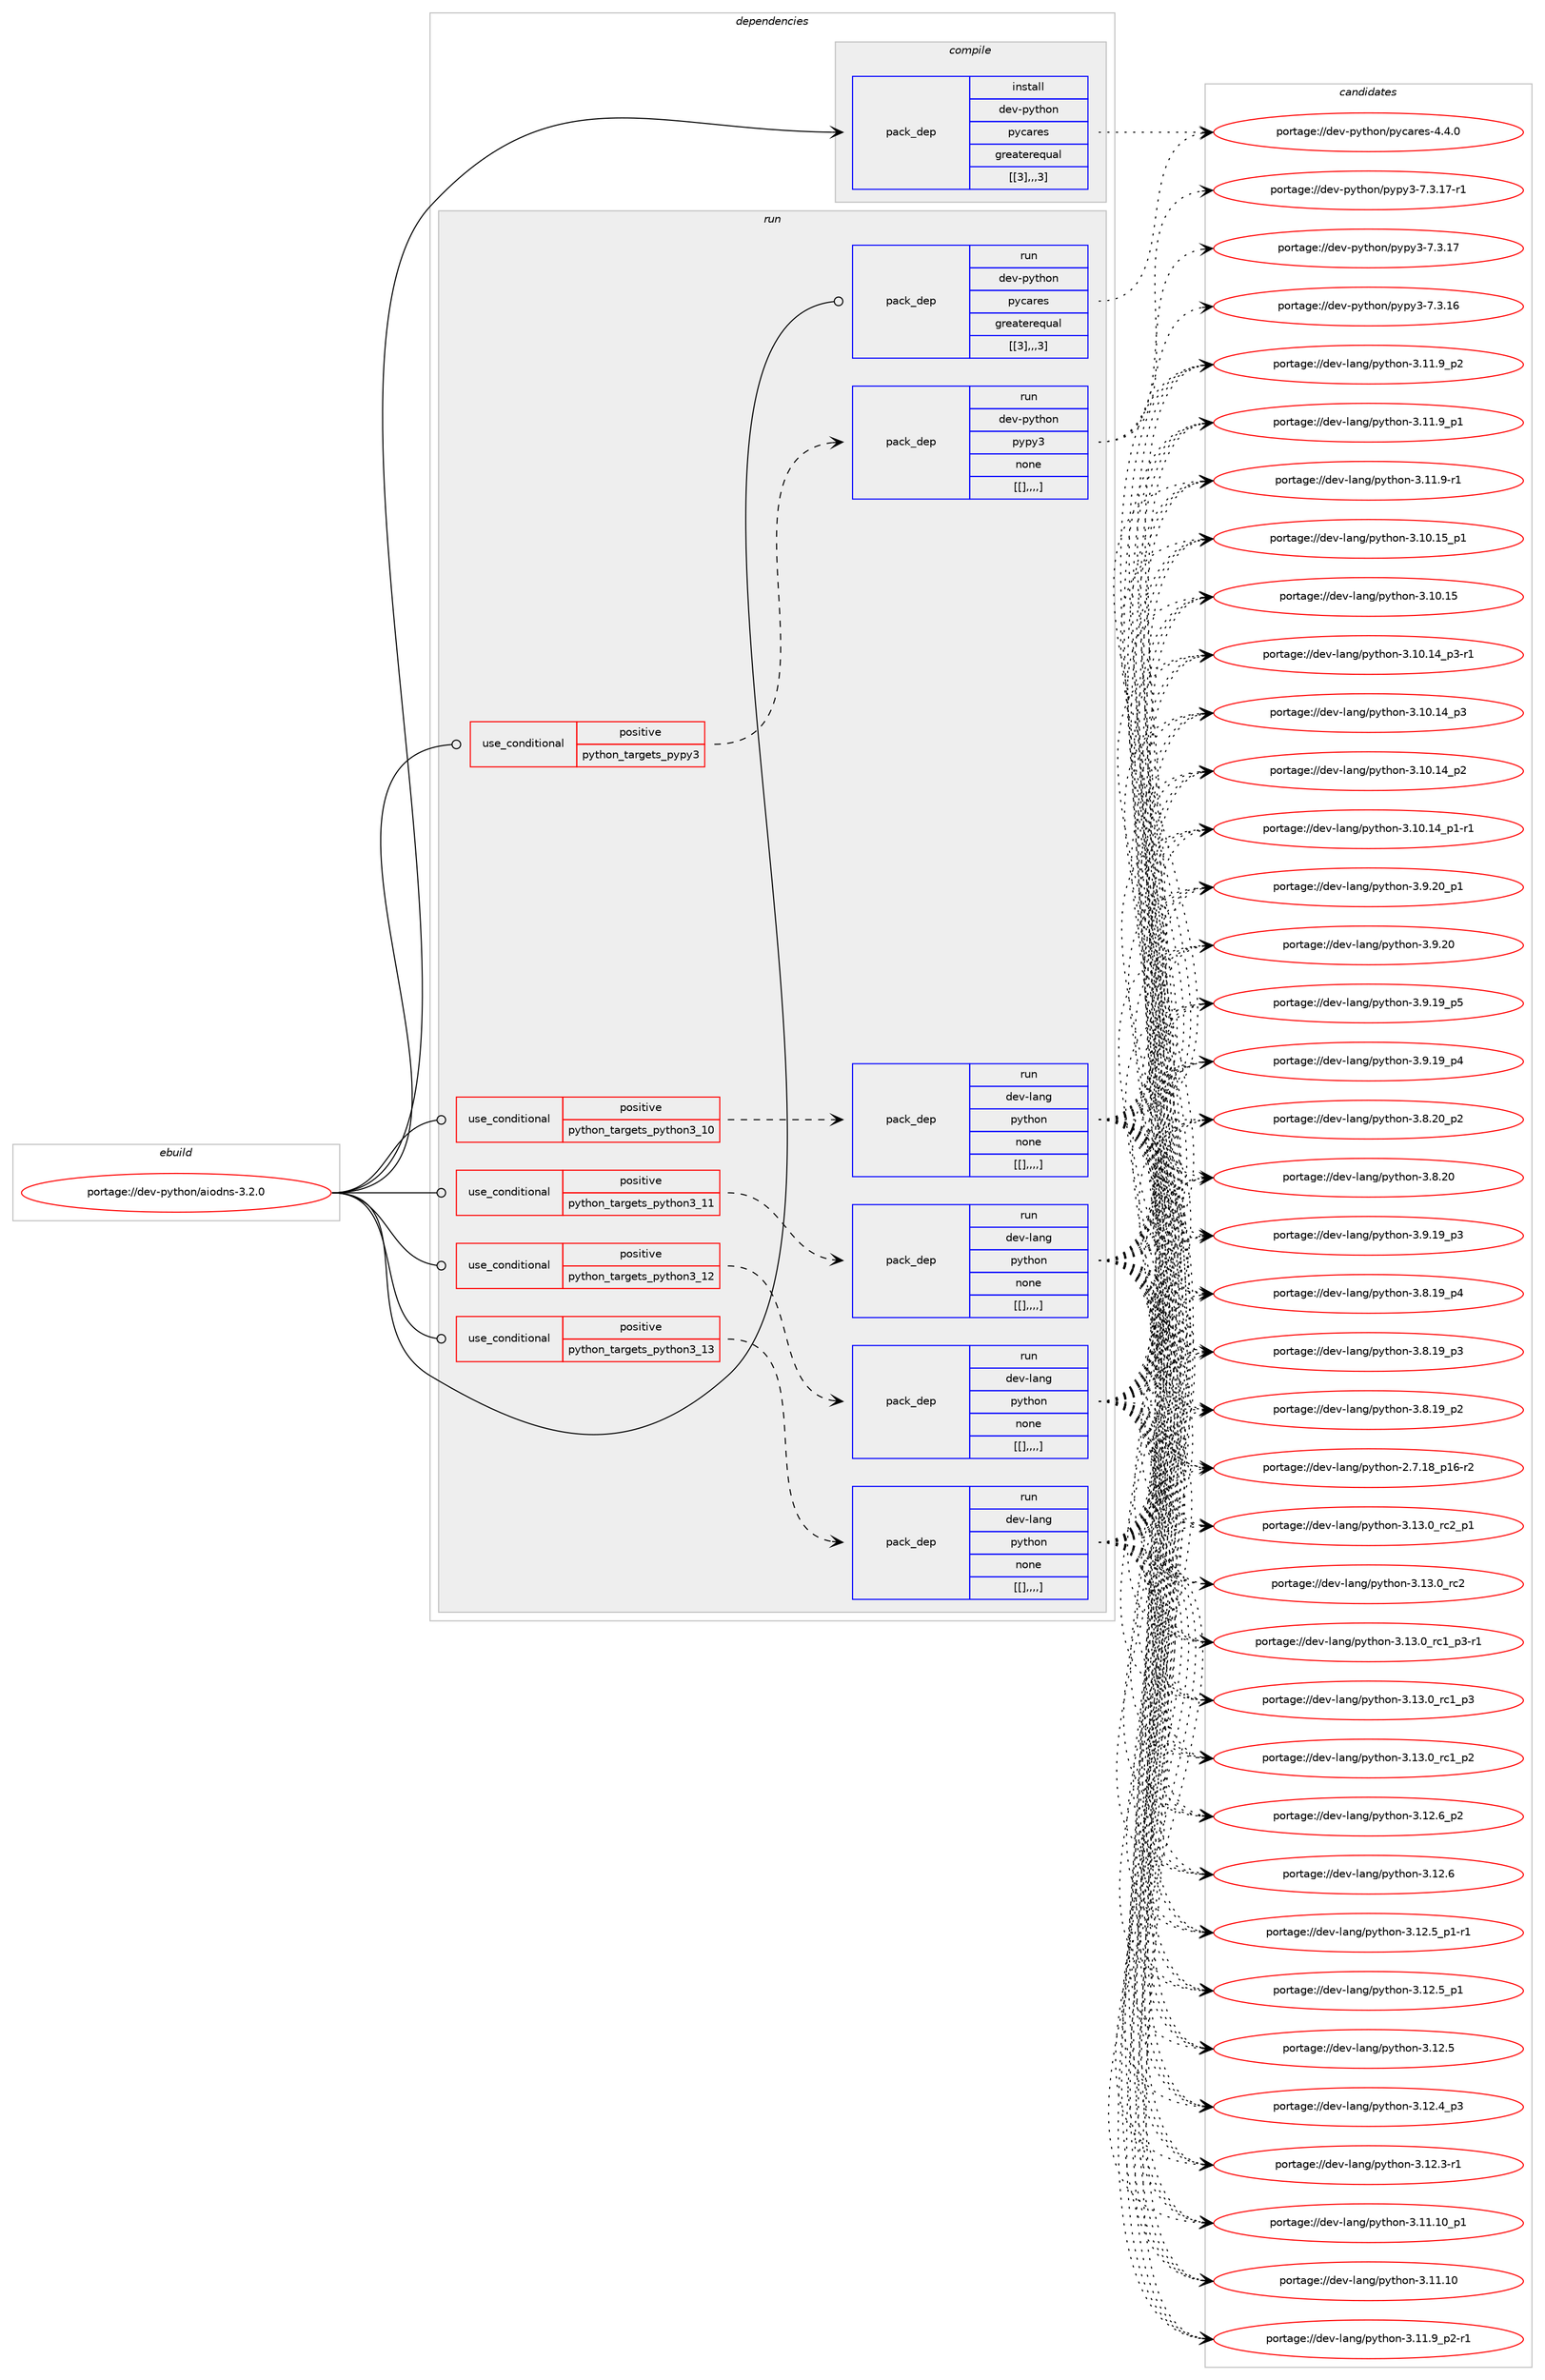 digraph prolog {

# *************
# Graph options
# *************

newrank=true;
concentrate=true;
compound=true;
graph [rankdir=LR,fontname=Helvetica,fontsize=10,ranksep=1.5];#, ranksep=2.5, nodesep=0.2];
edge  [arrowhead=vee];
node  [fontname=Helvetica,fontsize=10];

# **********
# The ebuild
# **********

subgraph cluster_leftcol {
color=gray;
label=<<i>ebuild</i>>;
id [label="portage://dev-python/aiodns-3.2.0", color=red, width=4, href="../dev-python/aiodns-3.2.0.svg"];
}

# ****************
# The dependencies
# ****************

subgraph cluster_midcol {
color=gray;
label=<<i>dependencies</i>>;
subgraph cluster_compile {
fillcolor="#eeeeee";
style=filled;
label=<<i>compile</i>>;
subgraph pack109999 {
dependency142972 [label=<<TABLE BORDER="0" CELLBORDER="1" CELLSPACING="0" CELLPADDING="4" WIDTH="220"><TR><TD ROWSPAN="6" CELLPADDING="30">pack_dep</TD></TR><TR><TD WIDTH="110">install</TD></TR><TR><TD>dev-python</TD></TR><TR><TD>pycares</TD></TR><TR><TD>greaterequal</TD></TR><TR><TD>[[3],,,3]</TD></TR></TABLE>>, shape=none, color=blue];
}
id:e -> dependency142972:w [weight=20,style="solid",arrowhead="vee"];
}
subgraph cluster_compileandrun {
fillcolor="#eeeeee";
style=filled;
label=<<i>compile and run</i>>;
}
subgraph cluster_run {
fillcolor="#eeeeee";
style=filled;
label=<<i>run</i>>;
subgraph cond31764 {
dependency142973 [label=<<TABLE BORDER="0" CELLBORDER="1" CELLSPACING="0" CELLPADDING="4"><TR><TD ROWSPAN="3" CELLPADDING="10">use_conditional</TD></TR><TR><TD>positive</TD></TR><TR><TD>python_targets_pypy3</TD></TR></TABLE>>, shape=none, color=red];
subgraph pack110000 {
dependency142974 [label=<<TABLE BORDER="0" CELLBORDER="1" CELLSPACING="0" CELLPADDING="4" WIDTH="220"><TR><TD ROWSPAN="6" CELLPADDING="30">pack_dep</TD></TR><TR><TD WIDTH="110">run</TD></TR><TR><TD>dev-python</TD></TR><TR><TD>pypy3</TD></TR><TR><TD>none</TD></TR><TR><TD>[[],,,,]</TD></TR></TABLE>>, shape=none, color=blue];
}
dependency142973:e -> dependency142974:w [weight=20,style="dashed",arrowhead="vee"];
}
id:e -> dependency142973:w [weight=20,style="solid",arrowhead="odot"];
subgraph cond31765 {
dependency142975 [label=<<TABLE BORDER="0" CELLBORDER="1" CELLSPACING="0" CELLPADDING="4"><TR><TD ROWSPAN="3" CELLPADDING="10">use_conditional</TD></TR><TR><TD>positive</TD></TR><TR><TD>python_targets_python3_10</TD></TR></TABLE>>, shape=none, color=red];
subgraph pack110001 {
dependency142976 [label=<<TABLE BORDER="0" CELLBORDER="1" CELLSPACING="0" CELLPADDING="4" WIDTH="220"><TR><TD ROWSPAN="6" CELLPADDING="30">pack_dep</TD></TR><TR><TD WIDTH="110">run</TD></TR><TR><TD>dev-lang</TD></TR><TR><TD>python</TD></TR><TR><TD>none</TD></TR><TR><TD>[[],,,,]</TD></TR></TABLE>>, shape=none, color=blue];
}
dependency142975:e -> dependency142976:w [weight=20,style="dashed",arrowhead="vee"];
}
id:e -> dependency142975:w [weight=20,style="solid",arrowhead="odot"];
subgraph cond31766 {
dependency142977 [label=<<TABLE BORDER="0" CELLBORDER="1" CELLSPACING="0" CELLPADDING="4"><TR><TD ROWSPAN="3" CELLPADDING="10">use_conditional</TD></TR><TR><TD>positive</TD></TR><TR><TD>python_targets_python3_11</TD></TR></TABLE>>, shape=none, color=red];
subgraph pack110002 {
dependency142978 [label=<<TABLE BORDER="0" CELLBORDER="1" CELLSPACING="0" CELLPADDING="4" WIDTH="220"><TR><TD ROWSPAN="6" CELLPADDING="30">pack_dep</TD></TR><TR><TD WIDTH="110">run</TD></TR><TR><TD>dev-lang</TD></TR><TR><TD>python</TD></TR><TR><TD>none</TD></TR><TR><TD>[[],,,,]</TD></TR></TABLE>>, shape=none, color=blue];
}
dependency142977:e -> dependency142978:w [weight=20,style="dashed",arrowhead="vee"];
}
id:e -> dependency142977:w [weight=20,style="solid",arrowhead="odot"];
subgraph cond31767 {
dependency142979 [label=<<TABLE BORDER="0" CELLBORDER="1" CELLSPACING="0" CELLPADDING="4"><TR><TD ROWSPAN="3" CELLPADDING="10">use_conditional</TD></TR><TR><TD>positive</TD></TR><TR><TD>python_targets_python3_12</TD></TR></TABLE>>, shape=none, color=red];
subgraph pack110003 {
dependency142980 [label=<<TABLE BORDER="0" CELLBORDER="1" CELLSPACING="0" CELLPADDING="4" WIDTH="220"><TR><TD ROWSPAN="6" CELLPADDING="30">pack_dep</TD></TR><TR><TD WIDTH="110">run</TD></TR><TR><TD>dev-lang</TD></TR><TR><TD>python</TD></TR><TR><TD>none</TD></TR><TR><TD>[[],,,,]</TD></TR></TABLE>>, shape=none, color=blue];
}
dependency142979:e -> dependency142980:w [weight=20,style="dashed",arrowhead="vee"];
}
id:e -> dependency142979:w [weight=20,style="solid",arrowhead="odot"];
subgraph cond31768 {
dependency142981 [label=<<TABLE BORDER="0" CELLBORDER="1" CELLSPACING="0" CELLPADDING="4"><TR><TD ROWSPAN="3" CELLPADDING="10">use_conditional</TD></TR><TR><TD>positive</TD></TR><TR><TD>python_targets_python3_13</TD></TR></TABLE>>, shape=none, color=red];
subgraph pack110004 {
dependency142982 [label=<<TABLE BORDER="0" CELLBORDER="1" CELLSPACING="0" CELLPADDING="4" WIDTH="220"><TR><TD ROWSPAN="6" CELLPADDING="30">pack_dep</TD></TR><TR><TD WIDTH="110">run</TD></TR><TR><TD>dev-lang</TD></TR><TR><TD>python</TD></TR><TR><TD>none</TD></TR><TR><TD>[[],,,,]</TD></TR></TABLE>>, shape=none, color=blue];
}
dependency142981:e -> dependency142982:w [weight=20,style="dashed",arrowhead="vee"];
}
id:e -> dependency142981:w [weight=20,style="solid",arrowhead="odot"];
subgraph pack110005 {
dependency142983 [label=<<TABLE BORDER="0" CELLBORDER="1" CELLSPACING="0" CELLPADDING="4" WIDTH="220"><TR><TD ROWSPAN="6" CELLPADDING="30">pack_dep</TD></TR><TR><TD WIDTH="110">run</TD></TR><TR><TD>dev-python</TD></TR><TR><TD>pycares</TD></TR><TR><TD>greaterequal</TD></TR><TR><TD>[[3],,,3]</TD></TR></TABLE>>, shape=none, color=blue];
}
id:e -> dependency142983:w [weight=20,style="solid",arrowhead="odot"];
}
}

# **************
# The candidates
# **************

subgraph cluster_choices {
rank=same;
color=gray;
label=<<i>candidates</i>>;

subgraph choice109999 {
color=black;
nodesep=1;
choice10010111845112121116104111110471121219997114101115455246524648 [label="portage://dev-python/pycares-4.4.0", color=red, width=4,href="../dev-python/pycares-4.4.0.svg"];
dependency142972:e -> choice10010111845112121116104111110471121219997114101115455246524648:w [style=dotted,weight="100"];
}
subgraph choice110000 {
color=black;
nodesep=1;
choice100101118451121211161041111104711212111212151455546514649554511449 [label="portage://dev-python/pypy3-7.3.17-r1", color=red, width=4,href="../dev-python/pypy3-7.3.17-r1.svg"];
choice10010111845112121116104111110471121211121215145554651464955 [label="portage://dev-python/pypy3-7.3.17", color=red, width=4,href="../dev-python/pypy3-7.3.17.svg"];
choice10010111845112121116104111110471121211121215145554651464954 [label="portage://dev-python/pypy3-7.3.16", color=red, width=4,href="../dev-python/pypy3-7.3.16.svg"];
dependency142974:e -> choice100101118451121211161041111104711212111212151455546514649554511449:w [style=dotted,weight="100"];
dependency142974:e -> choice10010111845112121116104111110471121211121215145554651464955:w [style=dotted,weight="100"];
dependency142974:e -> choice10010111845112121116104111110471121211121215145554651464954:w [style=dotted,weight="100"];
}
subgraph choice110001 {
color=black;
nodesep=1;
choice100101118451089711010347112121116104111110455146495146489511499509511249 [label="portage://dev-lang/python-3.13.0_rc2_p1", color=red, width=4,href="../dev-lang/python-3.13.0_rc2_p1.svg"];
choice10010111845108971101034711212111610411111045514649514648951149950 [label="portage://dev-lang/python-3.13.0_rc2", color=red, width=4,href="../dev-lang/python-3.13.0_rc2.svg"];
choice1001011184510897110103471121211161041111104551464951464895114994995112514511449 [label="portage://dev-lang/python-3.13.0_rc1_p3-r1", color=red, width=4,href="../dev-lang/python-3.13.0_rc1_p3-r1.svg"];
choice100101118451089711010347112121116104111110455146495146489511499499511251 [label="portage://dev-lang/python-3.13.0_rc1_p3", color=red, width=4,href="../dev-lang/python-3.13.0_rc1_p3.svg"];
choice100101118451089711010347112121116104111110455146495146489511499499511250 [label="portage://dev-lang/python-3.13.0_rc1_p2", color=red, width=4,href="../dev-lang/python-3.13.0_rc1_p2.svg"];
choice100101118451089711010347112121116104111110455146495046549511250 [label="portage://dev-lang/python-3.12.6_p2", color=red, width=4,href="../dev-lang/python-3.12.6_p2.svg"];
choice10010111845108971101034711212111610411111045514649504654 [label="portage://dev-lang/python-3.12.6", color=red, width=4,href="../dev-lang/python-3.12.6.svg"];
choice1001011184510897110103471121211161041111104551464950465395112494511449 [label="portage://dev-lang/python-3.12.5_p1-r1", color=red, width=4,href="../dev-lang/python-3.12.5_p1-r1.svg"];
choice100101118451089711010347112121116104111110455146495046539511249 [label="portage://dev-lang/python-3.12.5_p1", color=red, width=4,href="../dev-lang/python-3.12.5_p1.svg"];
choice10010111845108971101034711212111610411111045514649504653 [label="portage://dev-lang/python-3.12.5", color=red, width=4,href="../dev-lang/python-3.12.5.svg"];
choice100101118451089711010347112121116104111110455146495046529511251 [label="portage://dev-lang/python-3.12.4_p3", color=red, width=4,href="../dev-lang/python-3.12.4_p3.svg"];
choice100101118451089711010347112121116104111110455146495046514511449 [label="portage://dev-lang/python-3.12.3-r1", color=red, width=4,href="../dev-lang/python-3.12.3-r1.svg"];
choice10010111845108971101034711212111610411111045514649494649489511249 [label="portage://dev-lang/python-3.11.10_p1", color=red, width=4,href="../dev-lang/python-3.11.10_p1.svg"];
choice1001011184510897110103471121211161041111104551464949464948 [label="portage://dev-lang/python-3.11.10", color=red, width=4,href="../dev-lang/python-3.11.10.svg"];
choice1001011184510897110103471121211161041111104551464949465795112504511449 [label="portage://dev-lang/python-3.11.9_p2-r1", color=red, width=4,href="../dev-lang/python-3.11.9_p2-r1.svg"];
choice100101118451089711010347112121116104111110455146494946579511250 [label="portage://dev-lang/python-3.11.9_p2", color=red, width=4,href="../dev-lang/python-3.11.9_p2.svg"];
choice100101118451089711010347112121116104111110455146494946579511249 [label="portage://dev-lang/python-3.11.9_p1", color=red, width=4,href="../dev-lang/python-3.11.9_p1.svg"];
choice100101118451089711010347112121116104111110455146494946574511449 [label="portage://dev-lang/python-3.11.9-r1", color=red, width=4,href="../dev-lang/python-3.11.9-r1.svg"];
choice10010111845108971101034711212111610411111045514649484649539511249 [label="portage://dev-lang/python-3.10.15_p1", color=red, width=4,href="../dev-lang/python-3.10.15_p1.svg"];
choice1001011184510897110103471121211161041111104551464948464953 [label="portage://dev-lang/python-3.10.15", color=red, width=4,href="../dev-lang/python-3.10.15.svg"];
choice100101118451089711010347112121116104111110455146494846495295112514511449 [label="portage://dev-lang/python-3.10.14_p3-r1", color=red, width=4,href="../dev-lang/python-3.10.14_p3-r1.svg"];
choice10010111845108971101034711212111610411111045514649484649529511251 [label="portage://dev-lang/python-3.10.14_p3", color=red, width=4,href="../dev-lang/python-3.10.14_p3.svg"];
choice10010111845108971101034711212111610411111045514649484649529511250 [label="portage://dev-lang/python-3.10.14_p2", color=red, width=4,href="../dev-lang/python-3.10.14_p2.svg"];
choice100101118451089711010347112121116104111110455146494846495295112494511449 [label="portage://dev-lang/python-3.10.14_p1-r1", color=red, width=4,href="../dev-lang/python-3.10.14_p1-r1.svg"];
choice100101118451089711010347112121116104111110455146574650489511249 [label="portage://dev-lang/python-3.9.20_p1", color=red, width=4,href="../dev-lang/python-3.9.20_p1.svg"];
choice10010111845108971101034711212111610411111045514657465048 [label="portage://dev-lang/python-3.9.20", color=red, width=4,href="../dev-lang/python-3.9.20.svg"];
choice100101118451089711010347112121116104111110455146574649579511253 [label="portage://dev-lang/python-3.9.19_p5", color=red, width=4,href="../dev-lang/python-3.9.19_p5.svg"];
choice100101118451089711010347112121116104111110455146574649579511252 [label="portage://dev-lang/python-3.9.19_p4", color=red, width=4,href="../dev-lang/python-3.9.19_p4.svg"];
choice100101118451089711010347112121116104111110455146574649579511251 [label="portage://dev-lang/python-3.9.19_p3", color=red, width=4,href="../dev-lang/python-3.9.19_p3.svg"];
choice100101118451089711010347112121116104111110455146564650489511250 [label="portage://dev-lang/python-3.8.20_p2", color=red, width=4,href="../dev-lang/python-3.8.20_p2.svg"];
choice10010111845108971101034711212111610411111045514656465048 [label="portage://dev-lang/python-3.8.20", color=red, width=4,href="../dev-lang/python-3.8.20.svg"];
choice100101118451089711010347112121116104111110455146564649579511252 [label="portage://dev-lang/python-3.8.19_p4", color=red, width=4,href="../dev-lang/python-3.8.19_p4.svg"];
choice100101118451089711010347112121116104111110455146564649579511251 [label="portage://dev-lang/python-3.8.19_p3", color=red, width=4,href="../dev-lang/python-3.8.19_p3.svg"];
choice100101118451089711010347112121116104111110455146564649579511250 [label="portage://dev-lang/python-3.8.19_p2", color=red, width=4,href="../dev-lang/python-3.8.19_p2.svg"];
choice100101118451089711010347112121116104111110455046554649569511249544511450 [label="portage://dev-lang/python-2.7.18_p16-r2", color=red, width=4,href="../dev-lang/python-2.7.18_p16-r2.svg"];
dependency142976:e -> choice100101118451089711010347112121116104111110455146495146489511499509511249:w [style=dotted,weight="100"];
dependency142976:e -> choice10010111845108971101034711212111610411111045514649514648951149950:w [style=dotted,weight="100"];
dependency142976:e -> choice1001011184510897110103471121211161041111104551464951464895114994995112514511449:w [style=dotted,weight="100"];
dependency142976:e -> choice100101118451089711010347112121116104111110455146495146489511499499511251:w [style=dotted,weight="100"];
dependency142976:e -> choice100101118451089711010347112121116104111110455146495146489511499499511250:w [style=dotted,weight="100"];
dependency142976:e -> choice100101118451089711010347112121116104111110455146495046549511250:w [style=dotted,weight="100"];
dependency142976:e -> choice10010111845108971101034711212111610411111045514649504654:w [style=dotted,weight="100"];
dependency142976:e -> choice1001011184510897110103471121211161041111104551464950465395112494511449:w [style=dotted,weight="100"];
dependency142976:e -> choice100101118451089711010347112121116104111110455146495046539511249:w [style=dotted,weight="100"];
dependency142976:e -> choice10010111845108971101034711212111610411111045514649504653:w [style=dotted,weight="100"];
dependency142976:e -> choice100101118451089711010347112121116104111110455146495046529511251:w [style=dotted,weight="100"];
dependency142976:e -> choice100101118451089711010347112121116104111110455146495046514511449:w [style=dotted,weight="100"];
dependency142976:e -> choice10010111845108971101034711212111610411111045514649494649489511249:w [style=dotted,weight="100"];
dependency142976:e -> choice1001011184510897110103471121211161041111104551464949464948:w [style=dotted,weight="100"];
dependency142976:e -> choice1001011184510897110103471121211161041111104551464949465795112504511449:w [style=dotted,weight="100"];
dependency142976:e -> choice100101118451089711010347112121116104111110455146494946579511250:w [style=dotted,weight="100"];
dependency142976:e -> choice100101118451089711010347112121116104111110455146494946579511249:w [style=dotted,weight="100"];
dependency142976:e -> choice100101118451089711010347112121116104111110455146494946574511449:w [style=dotted,weight="100"];
dependency142976:e -> choice10010111845108971101034711212111610411111045514649484649539511249:w [style=dotted,weight="100"];
dependency142976:e -> choice1001011184510897110103471121211161041111104551464948464953:w [style=dotted,weight="100"];
dependency142976:e -> choice100101118451089711010347112121116104111110455146494846495295112514511449:w [style=dotted,weight="100"];
dependency142976:e -> choice10010111845108971101034711212111610411111045514649484649529511251:w [style=dotted,weight="100"];
dependency142976:e -> choice10010111845108971101034711212111610411111045514649484649529511250:w [style=dotted,weight="100"];
dependency142976:e -> choice100101118451089711010347112121116104111110455146494846495295112494511449:w [style=dotted,weight="100"];
dependency142976:e -> choice100101118451089711010347112121116104111110455146574650489511249:w [style=dotted,weight="100"];
dependency142976:e -> choice10010111845108971101034711212111610411111045514657465048:w [style=dotted,weight="100"];
dependency142976:e -> choice100101118451089711010347112121116104111110455146574649579511253:w [style=dotted,weight="100"];
dependency142976:e -> choice100101118451089711010347112121116104111110455146574649579511252:w [style=dotted,weight="100"];
dependency142976:e -> choice100101118451089711010347112121116104111110455146574649579511251:w [style=dotted,weight="100"];
dependency142976:e -> choice100101118451089711010347112121116104111110455146564650489511250:w [style=dotted,weight="100"];
dependency142976:e -> choice10010111845108971101034711212111610411111045514656465048:w [style=dotted,weight="100"];
dependency142976:e -> choice100101118451089711010347112121116104111110455146564649579511252:w [style=dotted,weight="100"];
dependency142976:e -> choice100101118451089711010347112121116104111110455146564649579511251:w [style=dotted,weight="100"];
dependency142976:e -> choice100101118451089711010347112121116104111110455146564649579511250:w [style=dotted,weight="100"];
dependency142976:e -> choice100101118451089711010347112121116104111110455046554649569511249544511450:w [style=dotted,weight="100"];
}
subgraph choice110002 {
color=black;
nodesep=1;
choice100101118451089711010347112121116104111110455146495146489511499509511249 [label="portage://dev-lang/python-3.13.0_rc2_p1", color=red, width=4,href="../dev-lang/python-3.13.0_rc2_p1.svg"];
choice10010111845108971101034711212111610411111045514649514648951149950 [label="portage://dev-lang/python-3.13.0_rc2", color=red, width=4,href="../dev-lang/python-3.13.0_rc2.svg"];
choice1001011184510897110103471121211161041111104551464951464895114994995112514511449 [label="portage://dev-lang/python-3.13.0_rc1_p3-r1", color=red, width=4,href="../dev-lang/python-3.13.0_rc1_p3-r1.svg"];
choice100101118451089711010347112121116104111110455146495146489511499499511251 [label="portage://dev-lang/python-3.13.0_rc1_p3", color=red, width=4,href="../dev-lang/python-3.13.0_rc1_p3.svg"];
choice100101118451089711010347112121116104111110455146495146489511499499511250 [label="portage://dev-lang/python-3.13.0_rc1_p2", color=red, width=4,href="../dev-lang/python-3.13.0_rc1_p2.svg"];
choice100101118451089711010347112121116104111110455146495046549511250 [label="portage://dev-lang/python-3.12.6_p2", color=red, width=4,href="../dev-lang/python-3.12.6_p2.svg"];
choice10010111845108971101034711212111610411111045514649504654 [label="portage://dev-lang/python-3.12.6", color=red, width=4,href="../dev-lang/python-3.12.6.svg"];
choice1001011184510897110103471121211161041111104551464950465395112494511449 [label="portage://dev-lang/python-3.12.5_p1-r1", color=red, width=4,href="../dev-lang/python-3.12.5_p1-r1.svg"];
choice100101118451089711010347112121116104111110455146495046539511249 [label="portage://dev-lang/python-3.12.5_p1", color=red, width=4,href="../dev-lang/python-3.12.5_p1.svg"];
choice10010111845108971101034711212111610411111045514649504653 [label="portage://dev-lang/python-3.12.5", color=red, width=4,href="../dev-lang/python-3.12.5.svg"];
choice100101118451089711010347112121116104111110455146495046529511251 [label="portage://dev-lang/python-3.12.4_p3", color=red, width=4,href="../dev-lang/python-3.12.4_p3.svg"];
choice100101118451089711010347112121116104111110455146495046514511449 [label="portage://dev-lang/python-3.12.3-r1", color=red, width=4,href="../dev-lang/python-3.12.3-r1.svg"];
choice10010111845108971101034711212111610411111045514649494649489511249 [label="portage://dev-lang/python-3.11.10_p1", color=red, width=4,href="../dev-lang/python-3.11.10_p1.svg"];
choice1001011184510897110103471121211161041111104551464949464948 [label="portage://dev-lang/python-3.11.10", color=red, width=4,href="../dev-lang/python-3.11.10.svg"];
choice1001011184510897110103471121211161041111104551464949465795112504511449 [label="portage://dev-lang/python-3.11.9_p2-r1", color=red, width=4,href="../dev-lang/python-3.11.9_p2-r1.svg"];
choice100101118451089711010347112121116104111110455146494946579511250 [label="portage://dev-lang/python-3.11.9_p2", color=red, width=4,href="../dev-lang/python-3.11.9_p2.svg"];
choice100101118451089711010347112121116104111110455146494946579511249 [label="portage://dev-lang/python-3.11.9_p1", color=red, width=4,href="../dev-lang/python-3.11.9_p1.svg"];
choice100101118451089711010347112121116104111110455146494946574511449 [label="portage://dev-lang/python-3.11.9-r1", color=red, width=4,href="../dev-lang/python-3.11.9-r1.svg"];
choice10010111845108971101034711212111610411111045514649484649539511249 [label="portage://dev-lang/python-3.10.15_p1", color=red, width=4,href="../dev-lang/python-3.10.15_p1.svg"];
choice1001011184510897110103471121211161041111104551464948464953 [label="portage://dev-lang/python-3.10.15", color=red, width=4,href="../dev-lang/python-3.10.15.svg"];
choice100101118451089711010347112121116104111110455146494846495295112514511449 [label="portage://dev-lang/python-3.10.14_p3-r1", color=red, width=4,href="../dev-lang/python-3.10.14_p3-r1.svg"];
choice10010111845108971101034711212111610411111045514649484649529511251 [label="portage://dev-lang/python-3.10.14_p3", color=red, width=4,href="../dev-lang/python-3.10.14_p3.svg"];
choice10010111845108971101034711212111610411111045514649484649529511250 [label="portage://dev-lang/python-3.10.14_p2", color=red, width=4,href="../dev-lang/python-3.10.14_p2.svg"];
choice100101118451089711010347112121116104111110455146494846495295112494511449 [label="portage://dev-lang/python-3.10.14_p1-r1", color=red, width=4,href="../dev-lang/python-3.10.14_p1-r1.svg"];
choice100101118451089711010347112121116104111110455146574650489511249 [label="portage://dev-lang/python-3.9.20_p1", color=red, width=4,href="../dev-lang/python-3.9.20_p1.svg"];
choice10010111845108971101034711212111610411111045514657465048 [label="portage://dev-lang/python-3.9.20", color=red, width=4,href="../dev-lang/python-3.9.20.svg"];
choice100101118451089711010347112121116104111110455146574649579511253 [label="portage://dev-lang/python-3.9.19_p5", color=red, width=4,href="../dev-lang/python-3.9.19_p5.svg"];
choice100101118451089711010347112121116104111110455146574649579511252 [label="portage://dev-lang/python-3.9.19_p4", color=red, width=4,href="../dev-lang/python-3.9.19_p4.svg"];
choice100101118451089711010347112121116104111110455146574649579511251 [label="portage://dev-lang/python-3.9.19_p3", color=red, width=4,href="../dev-lang/python-3.9.19_p3.svg"];
choice100101118451089711010347112121116104111110455146564650489511250 [label="portage://dev-lang/python-3.8.20_p2", color=red, width=4,href="../dev-lang/python-3.8.20_p2.svg"];
choice10010111845108971101034711212111610411111045514656465048 [label="portage://dev-lang/python-3.8.20", color=red, width=4,href="../dev-lang/python-3.8.20.svg"];
choice100101118451089711010347112121116104111110455146564649579511252 [label="portage://dev-lang/python-3.8.19_p4", color=red, width=4,href="../dev-lang/python-3.8.19_p4.svg"];
choice100101118451089711010347112121116104111110455146564649579511251 [label="portage://dev-lang/python-3.8.19_p3", color=red, width=4,href="../dev-lang/python-3.8.19_p3.svg"];
choice100101118451089711010347112121116104111110455146564649579511250 [label="portage://dev-lang/python-3.8.19_p2", color=red, width=4,href="../dev-lang/python-3.8.19_p2.svg"];
choice100101118451089711010347112121116104111110455046554649569511249544511450 [label="portage://dev-lang/python-2.7.18_p16-r2", color=red, width=4,href="../dev-lang/python-2.7.18_p16-r2.svg"];
dependency142978:e -> choice100101118451089711010347112121116104111110455146495146489511499509511249:w [style=dotted,weight="100"];
dependency142978:e -> choice10010111845108971101034711212111610411111045514649514648951149950:w [style=dotted,weight="100"];
dependency142978:e -> choice1001011184510897110103471121211161041111104551464951464895114994995112514511449:w [style=dotted,weight="100"];
dependency142978:e -> choice100101118451089711010347112121116104111110455146495146489511499499511251:w [style=dotted,weight="100"];
dependency142978:e -> choice100101118451089711010347112121116104111110455146495146489511499499511250:w [style=dotted,weight="100"];
dependency142978:e -> choice100101118451089711010347112121116104111110455146495046549511250:w [style=dotted,weight="100"];
dependency142978:e -> choice10010111845108971101034711212111610411111045514649504654:w [style=dotted,weight="100"];
dependency142978:e -> choice1001011184510897110103471121211161041111104551464950465395112494511449:w [style=dotted,weight="100"];
dependency142978:e -> choice100101118451089711010347112121116104111110455146495046539511249:w [style=dotted,weight="100"];
dependency142978:e -> choice10010111845108971101034711212111610411111045514649504653:w [style=dotted,weight="100"];
dependency142978:e -> choice100101118451089711010347112121116104111110455146495046529511251:w [style=dotted,weight="100"];
dependency142978:e -> choice100101118451089711010347112121116104111110455146495046514511449:w [style=dotted,weight="100"];
dependency142978:e -> choice10010111845108971101034711212111610411111045514649494649489511249:w [style=dotted,weight="100"];
dependency142978:e -> choice1001011184510897110103471121211161041111104551464949464948:w [style=dotted,weight="100"];
dependency142978:e -> choice1001011184510897110103471121211161041111104551464949465795112504511449:w [style=dotted,weight="100"];
dependency142978:e -> choice100101118451089711010347112121116104111110455146494946579511250:w [style=dotted,weight="100"];
dependency142978:e -> choice100101118451089711010347112121116104111110455146494946579511249:w [style=dotted,weight="100"];
dependency142978:e -> choice100101118451089711010347112121116104111110455146494946574511449:w [style=dotted,weight="100"];
dependency142978:e -> choice10010111845108971101034711212111610411111045514649484649539511249:w [style=dotted,weight="100"];
dependency142978:e -> choice1001011184510897110103471121211161041111104551464948464953:w [style=dotted,weight="100"];
dependency142978:e -> choice100101118451089711010347112121116104111110455146494846495295112514511449:w [style=dotted,weight="100"];
dependency142978:e -> choice10010111845108971101034711212111610411111045514649484649529511251:w [style=dotted,weight="100"];
dependency142978:e -> choice10010111845108971101034711212111610411111045514649484649529511250:w [style=dotted,weight="100"];
dependency142978:e -> choice100101118451089711010347112121116104111110455146494846495295112494511449:w [style=dotted,weight="100"];
dependency142978:e -> choice100101118451089711010347112121116104111110455146574650489511249:w [style=dotted,weight="100"];
dependency142978:e -> choice10010111845108971101034711212111610411111045514657465048:w [style=dotted,weight="100"];
dependency142978:e -> choice100101118451089711010347112121116104111110455146574649579511253:w [style=dotted,weight="100"];
dependency142978:e -> choice100101118451089711010347112121116104111110455146574649579511252:w [style=dotted,weight="100"];
dependency142978:e -> choice100101118451089711010347112121116104111110455146574649579511251:w [style=dotted,weight="100"];
dependency142978:e -> choice100101118451089711010347112121116104111110455146564650489511250:w [style=dotted,weight="100"];
dependency142978:e -> choice10010111845108971101034711212111610411111045514656465048:w [style=dotted,weight="100"];
dependency142978:e -> choice100101118451089711010347112121116104111110455146564649579511252:w [style=dotted,weight="100"];
dependency142978:e -> choice100101118451089711010347112121116104111110455146564649579511251:w [style=dotted,weight="100"];
dependency142978:e -> choice100101118451089711010347112121116104111110455146564649579511250:w [style=dotted,weight="100"];
dependency142978:e -> choice100101118451089711010347112121116104111110455046554649569511249544511450:w [style=dotted,weight="100"];
}
subgraph choice110003 {
color=black;
nodesep=1;
choice100101118451089711010347112121116104111110455146495146489511499509511249 [label="portage://dev-lang/python-3.13.0_rc2_p1", color=red, width=4,href="../dev-lang/python-3.13.0_rc2_p1.svg"];
choice10010111845108971101034711212111610411111045514649514648951149950 [label="portage://dev-lang/python-3.13.0_rc2", color=red, width=4,href="../dev-lang/python-3.13.0_rc2.svg"];
choice1001011184510897110103471121211161041111104551464951464895114994995112514511449 [label="portage://dev-lang/python-3.13.0_rc1_p3-r1", color=red, width=4,href="../dev-lang/python-3.13.0_rc1_p3-r1.svg"];
choice100101118451089711010347112121116104111110455146495146489511499499511251 [label="portage://dev-lang/python-3.13.0_rc1_p3", color=red, width=4,href="../dev-lang/python-3.13.0_rc1_p3.svg"];
choice100101118451089711010347112121116104111110455146495146489511499499511250 [label="portage://dev-lang/python-3.13.0_rc1_p2", color=red, width=4,href="../dev-lang/python-3.13.0_rc1_p2.svg"];
choice100101118451089711010347112121116104111110455146495046549511250 [label="portage://dev-lang/python-3.12.6_p2", color=red, width=4,href="../dev-lang/python-3.12.6_p2.svg"];
choice10010111845108971101034711212111610411111045514649504654 [label="portage://dev-lang/python-3.12.6", color=red, width=4,href="../dev-lang/python-3.12.6.svg"];
choice1001011184510897110103471121211161041111104551464950465395112494511449 [label="portage://dev-lang/python-3.12.5_p1-r1", color=red, width=4,href="../dev-lang/python-3.12.5_p1-r1.svg"];
choice100101118451089711010347112121116104111110455146495046539511249 [label="portage://dev-lang/python-3.12.5_p1", color=red, width=4,href="../dev-lang/python-3.12.5_p1.svg"];
choice10010111845108971101034711212111610411111045514649504653 [label="portage://dev-lang/python-3.12.5", color=red, width=4,href="../dev-lang/python-3.12.5.svg"];
choice100101118451089711010347112121116104111110455146495046529511251 [label="portage://dev-lang/python-3.12.4_p3", color=red, width=4,href="../dev-lang/python-3.12.4_p3.svg"];
choice100101118451089711010347112121116104111110455146495046514511449 [label="portage://dev-lang/python-3.12.3-r1", color=red, width=4,href="../dev-lang/python-3.12.3-r1.svg"];
choice10010111845108971101034711212111610411111045514649494649489511249 [label="portage://dev-lang/python-3.11.10_p1", color=red, width=4,href="../dev-lang/python-3.11.10_p1.svg"];
choice1001011184510897110103471121211161041111104551464949464948 [label="portage://dev-lang/python-3.11.10", color=red, width=4,href="../dev-lang/python-3.11.10.svg"];
choice1001011184510897110103471121211161041111104551464949465795112504511449 [label="portage://dev-lang/python-3.11.9_p2-r1", color=red, width=4,href="../dev-lang/python-3.11.9_p2-r1.svg"];
choice100101118451089711010347112121116104111110455146494946579511250 [label="portage://dev-lang/python-3.11.9_p2", color=red, width=4,href="../dev-lang/python-3.11.9_p2.svg"];
choice100101118451089711010347112121116104111110455146494946579511249 [label="portage://dev-lang/python-3.11.9_p1", color=red, width=4,href="../dev-lang/python-3.11.9_p1.svg"];
choice100101118451089711010347112121116104111110455146494946574511449 [label="portage://dev-lang/python-3.11.9-r1", color=red, width=4,href="../dev-lang/python-3.11.9-r1.svg"];
choice10010111845108971101034711212111610411111045514649484649539511249 [label="portage://dev-lang/python-3.10.15_p1", color=red, width=4,href="../dev-lang/python-3.10.15_p1.svg"];
choice1001011184510897110103471121211161041111104551464948464953 [label="portage://dev-lang/python-3.10.15", color=red, width=4,href="../dev-lang/python-3.10.15.svg"];
choice100101118451089711010347112121116104111110455146494846495295112514511449 [label="portage://dev-lang/python-3.10.14_p3-r1", color=red, width=4,href="../dev-lang/python-3.10.14_p3-r1.svg"];
choice10010111845108971101034711212111610411111045514649484649529511251 [label="portage://dev-lang/python-3.10.14_p3", color=red, width=4,href="../dev-lang/python-3.10.14_p3.svg"];
choice10010111845108971101034711212111610411111045514649484649529511250 [label="portage://dev-lang/python-3.10.14_p2", color=red, width=4,href="../dev-lang/python-3.10.14_p2.svg"];
choice100101118451089711010347112121116104111110455146494846495295112494511449 [label="portage://dev-lang/python-3.10.14_p1-r1", color=red, width=4,href="../dev-lang/python-3.10.14_p1-r1.svg"];
choice100101118451089711010347112121116104111110455146574650489511249 [label="portage://dev-lang/python-3.9.20_p1", color=red, width=4,href="../dev-lang/python-3.9.20_p1.svg"];
choice10010111845108971101034711212111610411111045514657465048 [label="portage://dev-lang/python-3.9.20", color=red, width=4,href="../dev-lang/python-3.9.20.svg"];
choice100101118451089711010347112121116104111110455146574649579511253 [label="portage://dev-lang/python-3.9.19_p5", color=red, width=4,href="../dev-lang/python-3.9.19_p5.svg"];
choice100101118451089711010347112121116104111110455146574649579511252 [label="portage://dev-lang/python-3.9.19_p4", color=red, width=4,href="../dev-lang/python-3.9.19_p4.svg"];
choice100101118451089711010347112121116104111110455146574649579511251 [label="portage://dev-lang/python-3.9.19_p3", color=red, width=4,href="../dev-lang/python-3.9.19_p3.svg"];
choice100101118451089711010347112121116104111110455146564650489511250 [label="portage://dev-lang/python-3.8.20_p2", color=red, width=4,href="../dev-lang/python-3.8.20_p2.svg"];
choice10010111845108971101034711212111610411111045514656465048 [label="portage://dev-lang/python-3.8.20", color=red, width=4,href="../dev-lang/python-3.8.20.svg"];
choice100101118451089711010347112121116104111110455146564649579511252 [label="portage://dev-lang/python-3.8.19_p4", color=red, width=4,href="../dev-lang/python-3.8.19_p4.svg"];
choice100101118451089711010347112121116104111110455146564649579511251 [label="portage://dev-lang/python-3.8.19_p3", color=red, width=4,href="../dev-lang/python-3.8.19_p3.svg"];
choice100101118451089711010347112121116104111110455146564649579511250 [label="portage://dev-lang/python-3.8.19_p2", color=red, width=4,href="../dev-lang/python-3.8.19_p2.svg"];
choice100101118451089711010347112121116104111110455046554649569511249544511450 [label="portage://dev-lang/python-2.7.18_p16-r2", color=red, width=4,href="../dev-lang/python-2.7.18_p16-r2.svg"];
dependency142980:e -> choice100101118451089711010347112121116104111110455146495146489511499509511249:w [style=dotted,weight="100"];
dependency142980:e -> choice10010111845108971101034711212111610411111045514649514648951149950:w [style=dotted,weight="100"];
dependency142980:e -> choice1001011184510897110103471121211161041111104551464951464895114994995112514511449:w [style=dotted,weight="100"];
dependency142980:e -> choice100101118451089711010347112121116104111110455146495146489511499499511251:w [style=dotted,weight="100"];
dependency142980:e -> choice100101118451089711010347112121116104111110455146495146489511499499511250:w [style=dotted,weight="100"];
dependency142980:e -> choice100101118451089711010347112121116104111110455146495046549511250:w [style=dotted,weight="100"];
dependency142980:e -> choice10010111845108971101034711212111610411111045514649504654:w [style=dotted,weight="100"];
dependency142980:e -> choice1001011184510897110103471121211161041111104551464950465395112494511449:w [style=dotted,weight="100"];
dependency142980:e -> choice100101118451089711010347112121116104111110455146495046539511249:w [style=dotted,weight="100"];
dependency142980:e -> choice10010111845108971101034711212111610411111045514649504653:w [style=dotted,weight="100"];
dependency142980:e -> choice100101118451089711010347112121116104111110455146495046529511251:w [style=dotted,weight="100"];
dependency142980:e -> choice100101118451089711010347112121116104111110455146495046514511449:w [style=dotted,weight="100"];
dependency142980:e -> choice10010111845108971101034711212111610411111045514649494649489511249:w [style=dotted,weight="100"];
dependency142980:e -> choice1001011184510897110103471121211161041111104551464949464948:w [style=dotted,weight="100"];
dependency142980:e -> choice1001011184510897110103471121211161041111104551464949465795112504511449:w [style=dotted,weight="100"];
dependency142980:e -> choice100101118451089711010347112121116104111110455146494946579511250:w [style=dotted,weight="100"];
dependency142980:e -> choice100101118451089711010347112121116104111110455146494946579511249:w [style=dotted,weight="100"];
dependency142980:e -> choice100101118451089711010347112121116104111110455146494946574511449:w [style=dotted,weight="100"];
dependency142980:e -> choice10010111845108971101034711212111610411111045514649484649539511249:w [style=dotted,weight="100"];
dependency142980:e -> choice1001011184510897110103471121211161041111104551464948464953:w [style=dotted,weight="100"];
dependency142980:e -> choice100101118451089711010347112121116104111110455146494846495295112514511449:w [style=dotted,weight="100"];
dependency142980:e -> choice10010111845108971101034711212111610411111045514649484649529511251:w [style=dotted,weight="100"];
dependency142980:e -> choice10010111845108971101034711212111610411111045514649484649529511250:w [style=dotted,weight="100"];
dependency142980:e -> choice100101118451089711010347112121116104111110455146494846495295112494511449:w [style=dotted,weight="100"];
dependency142980:e -> choice100101118451089711010347112121116104111110455146574650489511249:w [style=dotted,weight="100"];
dependency142980:e -> choice10010111845108971101034711212111610411111045514657465048:w [style=dotted,weight="100"];
dependency142980:e -> choice100101118451089711010347112121116104111110455146574649579511253:w [style=dotted,weight="100"];
dependency142980:e -> choice100101118451089711010347112121116104111110455146574649579511252:w [style=dotted,weight="100"];
dependency142980:e -> choice100101118451089711010347112121116104111110455146574649579511251:w [style=dotted,weight="100"];
dependency142980:e -> choice100101118451089711010347112121116104111110455146564650489511250:w [style=dotted,weight="100"];
dependency142980:e -> choice10010111845108971101034711212111610411111045514656465048:w [style=dotted,weight="100"];
dependency142980:e -> choice100101118451089711010347112121116104111110455146564649579511252:w [style=dotted,weight="100"];
dependency142980:e -> choice100101118451089711010347112121116104111110455146564649579511251:w [style=dotted,weight="100"];
dependency142980:e -> choice100101118451089711010347112121116104111110455146564649579511250:w [style=dotted,weight="100"];
dependency142980:e -> choice100101118451089711010347112121116104111110455046554649569511249544511450:w [style=dotted,weight="100"];
}
subgraph choice110004 {
color=black;
nodesep=1;
choice100101118451089711010347112121116104111110455146495146489511499509511249 [label="portage://dev-lang/python-3.13.0_rc2_p1", color=red, width=4,href="../dev-lang/python-3.13.0_rc2_p1.svg"];
choice10010111845108971101034711212111610411111045514649514648951149950 [label="portage://dev-lang/python-3.13.0_rc2", color=red, width=4,href="../dev-lang/python-3.13.0_rc2.svg"];
choice1001011184510897110103471121211161041111104551464951464895114994995112514511449 [label="portage://dev-lang/python-3.13.0_rc1_p3-r1", color=red, width=4,href="../dev-lang/python-3.13.0_rc1_p3-r1.svg"];
choice100101118451089711010347112121116104111110455146495146489511499499511251 [label="portage://dev-lang/python-3.13.0_rc1_p3", color=red, width=4,href="../dev-lang/python-3.13.0_rc1_p3.svg"];
choice100101118451089711010347112121116104111110455146495146489511499499511250 [label="portage://dev-lang/python-3.13.0_rc1_p2", color=red, width=4,href="../dev-lang/python-3.13.0_rc1_p2.svg"];
choice100101118451089711010347112121116104111110455146495046549511250 [label="portage://dev-lang/python-3.12.6_p2", color=red, width=4,href="../dev-lang/python-3.12.6_p2.svg"];
choice10010111845108971101034711212111610411111045514649504654 [label="portage://dev-lang/python-3.12.6", color=red, width=4,href="../dev-lang/python-3.12.6.svg"];
choice1001011184510897110103471121211161041111104551464950465395112494511449 [label="portage://dev-lang/python-3.12.5_p1-r1", color=red, width=4,href="../dev-lang/python-3.12.5_p1-r1.svg"];
choice100101118451089711010347112121116104111110455146495046539511249 [label="portage://dev-lang/python-3.12.5_p1", color=red, width=4,href="../dev-lang/python-3.12.5_p1.svg"];
choice10010111845108971101034711212111610411111045514649504653 [label="portage://dev-lang/python-3.12.5", color=red, width=4,href="../dev-lang/python-3.12.5.svg"];
choice100101118451089711010347112121116104111110455146495046529511251 [label="portage://dev-lang/python-3.12.4_p3", color=red, width=4,href="../dev-lang/python-3.12.4_p3.svg"];
choice100101118451089711010347112121116104111110455146495046514511449 [label="portage://dev-lang/python-3.12.3-r1", color=red, width=4,href="../dev-lang/python-3.12.3-r1.svg"];
choice10010111845108971101034711212111610411111045514649494649489511249 [label="portage://dev-lang/python-3.11.10_p1", color=red, width=4,href="../dev-lang/python-3.11.10_p1.svg"];
choice1001011184510897110103471121211161041111104551464949464948 [label="portage://dev-lang/python-3.11.10", color=red, width=4,href="../dev-lang/python-3.11.10.svg"];
choice1001011184510897110103471121211161041111104551464949465795112504511449 [label="portage://dev-lang/python-3.11.9_p2-r1", color=red, width=4,href="../dev-lang/python-3.11.9_p2-r1.svg"];
choice100101118451089711010347112121116104111110455146494946579511250 [label="portage://dev-lang/python-3.11.9_p2", color=red, width=4,href="../dev-lang/python-3.11.9_p2.svg"];
choice100101118451089711010347112121116104111110455146494946579511249 [label="portage://dev-lang/python-3.11.9_p1", color=red, width=4,href="../dev-lang/python-3.11.9_p1.svg"];
choice100101118451089711010347112121116104111110455146494946574511449 [label="portage://dev-lang/python-3.11.9-r1", color=red, width=4,href="../dev-lang/python-3.11.9-r1.svg"];
choice10010111845108971101034711212111610411111045514649484649539511249 [label="portage://dev-lang/python-3.10.15_p1", color=red, width=4,href="../dev-lang/python-3.10.15_p1.svg"];
choice1001011184510897110103471121211161041111104551464948464953 [label="portage://dev-lang/python-3.10.15", color=red, width=4,href="../dev-lang/python-3.10.15.svg"];
choice100101118451089711010347112121116104111110455146494846495295112514511449 [label="portage://dev-lang/python-3.10.14_p3-r1", color=red, width=4,href="../dev-lang/python-3.10.14_p3-r1.svg"];
choice10010111845108971101034711212111610411111045514649484649529511251 [label="portage://dev-lang/python-3.10.14_p3", color=red, width=4,href="../dev-lang/python-3.10.14_p3.svg"];
choice10010111845108971101034711212111610411111045514649484649529511250 [label="portage://dev-lang/python-3.10.14_p2", color=red, width=4,href="../dev-lang/python-3.10.14_p2.svg"];
choice100101118451089711010347112121116104111110455146494846495295112494511449 [label="portage://dev-lang/python-3.10.14_p1-r1", color=red, width=4,href="../dev-lang/python-3.10.14_p1-r1.svg"];
choice100101118451089711010347112121116104111110455146574650489511249 [label="portage://dev-lang/python-3.9.20_p1", color=red, width=4,href="../dev-lang/python-3.9.20_p1.svg"];
choice10010111845108971101034711212111610411111045514657465048 [label="portage://dev-lang/python-3.9.20", color=red, width=4,href="../dev-lang/python-3.9.20.svg"];
choice100101118451089711010347112121116104111110455146574649579511253 [label="portage://dev-lang/python-3.9.19_p5", color=red, width=4,href="../dev-lang/python-3.9.19_p5.svg"];
choice100101118451089711010347112121116104111110455146574649579511252 [label="portage://dev-lang/python-3.9.19_p4", color=red, width=4,href="../dev-lang/python-3.9.19_p4.svg"];
choice100101118451089711010347112121116104111110455146574649579511251 [label="portage://dev-lang/python-3.9.19_p3", color=red, width=4,href="../dev-lang/python-3.9.19_p3.svg"];
choice100101118451089711010347112121116104111110455146564650489511250 [label="portage://dev-lang/python-3.8.20_p2", color=red, width=4,href="../dev-lang/python-3.8.20_p2.svg"];
choice10010111845108971101034711212111610411111045514656465048 [label="portage://dev-lang/python-3.8.20", color=red, width=4,href="../dev-lang/python-3.8.20.svg"];
choice100101118451089711010347112121116104111110455146564649579511252 [label="portage://dev-lang/python-3.8.19_p4", color=red, width=4,href="../dev-lang/python-3.8.19_p4.svg"];
choice100101118451089711010347112121116104111110455146564649579511251 [label="portage://dev-lang/python-3.8.19_p3", color=red, width=4,href="../dev-lang/python-3.8.19_p3.svg"];
choice100101118451089711010347112121116104111110455146564649579511250 [label="portage://dev-lang/python-3.8.19_p2", color=red, width=4,href="../dev-lang/python-3.8.19_p2.svg"];
choice100101118451089711010347112121116104111110455046554649569511249544511450 [label="portage://dev-lang/python-2.7.18_p16-r2", color=red, width=4,href="../dev-lang/python-2.7.18_p16-r2.svg"];
dependency142982:e -> choice100101118451089711010347112121116104111110455146495146489511499509511249:w [style=dotted,weight="100"];
dependency142982:e -> choice10010111845108971101034711212111610411111045514649514648951149950:w [style=dotted,weight="100"];
dependency142982:e -> choice1001011184510897110103471121211161041111104551464951464895114994995112514511449:w [style=dotted,weight="100"];
dependency142982:e -> choice100101118451089711010347112121116104111110455146495146489511499499511251:w [style=dotted,weight="100"];
dependency142982:e -> choice100101118451089711010347112121116104111110455146495146489511499499511250:w [style=dotted,weight="100"];
dependency142982:e -> choice100101118451089711010347112121116104111110455146495046549511250:w [style=dotted,weight="100"];
dependency142982:e -> choice10010111845108971101034711212111610411111045514649504654:w [style=dotted,weight="100"];
dependency142982:e -> choice1001011184510897110103471121211161041111104551464950465395112494511449:w [style=dotted,weight="100"];
dependency142982:e -> choice100101118451089711010347112121116104111110455146495046539511249:w [style=dotted,weight="100"];
dependency142982:e -> choice10010111845108971101034711212111610411111045514649504653:w [style=dotted,weight="100"];
dependency142982:e -> choice100101118451089711010347112121116104111110455146495046529511251:w [style=dotted,weight="100"];
dependency142982:e -> choice100101118451089711010347112121116104111110455146495046514511449:w [style=dotted,weight="100"];
dependency142982:e -> choice10010111845108971101034711212111610411111045514649494649489511249:w [style=dotted,weight="100"];
dependency142982:e -> choice1001011184510897110103471121211161041111104551464949464948:w [style=dotted,weight="100"];
dependency142982:e -> choice1001011184510897110103471121211161041111104551464949465795112504511449:w [style=dotted,weight="100"];
dependency142982:e -> choice100101118451089711010347112121116104111110455146494946579511250:w [style=dotted,weight="100"];
dependency142982:e -> choice100101118451089711010347112121116104111110455146494946579511249:w [style=dotted,weight="100"];
dependency142982:e -> choice100101118451089711010347112121116104111110455146494946574511449:w [style=dotted,weight="100"];
dependency142982:e -> choice10010111845108971101034711212111610411111045514649484649539511249:w [style=dotted,weight="100"];
dependency142982:e -> choice1001011184510897110103471121211161041111104551464948464953:w [style=dotted,weight="100"];
dependency142982:e -> choice100101118451089711010347112121116104111110455146494846495295112514511449:w [style=dotted,weight="100"];
dependency142982:e -> choice10010111845108971101034711212111610411111045514649484649529511251:w [style=dotted,weight="100"];
dependency142982:e -> choice10010111845108971101034711212111610411111045514649484649529511250:w [style=dotted,weight="100"];
dependency142982:e -> choice100101118451089711010347112121116104111110455146494846495295112494511449:w [style=dotted,weight="100"];
dependency142982:e -> choice100101118451089711010347112121116104111110455146574650489511249:w [style=dotted,weight="100"];
dependency142982:e -> choice10010111845108971101034711212111610411111045514657465048:w [style=dotted,weight="100"];
dependency142982:e -> choice100101118451089711010347112121116104111110455146574649579511253:w [style=dotted,weight="100"];
dependency142982:e -> choice100101118451089711010347112121116104111110455146574649579511252:w [style=dotted,weight="100"];
dependency142982:e -> choice100101118451089711010347112121116104111110455146574649579511251:w [style=dotted,weight="100"];
dependency142982:e -> choice100101118451089711010347112121116104111110455146564650489511250:w [style=dotted,weight="100"];
dependency142982:e -> choice10010111845108971101034711212111610411111045514656465048:w [style=dotted,weight="100"];
dependency142982:e -> choice100101118451089711010347112121116104111110455146564649579511252:w [style=dotted,weight="100"];
dependency142982:e -> choice100101118451089711010347112121116104111110455146564649579511251:w [style=dotted,weight="100"];
dependency142982:e -> choice100101118451089711010347112121116104111110455146564649579511250:w [style=dotted,weight="100"];
dependency142982:e -> choice100101118451089711010347112121116104111110455046554649569511249544511450:w [style=dotted,weight="100"];
}
subgraph choice110005 {
color=black;
nodesep=1;
choice10010111845112121116104111110471121219997114101115455246524648 [label="portage://dev-python/pycares-4.4.0", color=red, width=4,href="../dev-python/pycares-4.4.0.svg"];
dependency142983:e -> choice10010111845112121116104111110471121219997114101115455246524648:w [style=dotted,weight="100"];
}
}

}
